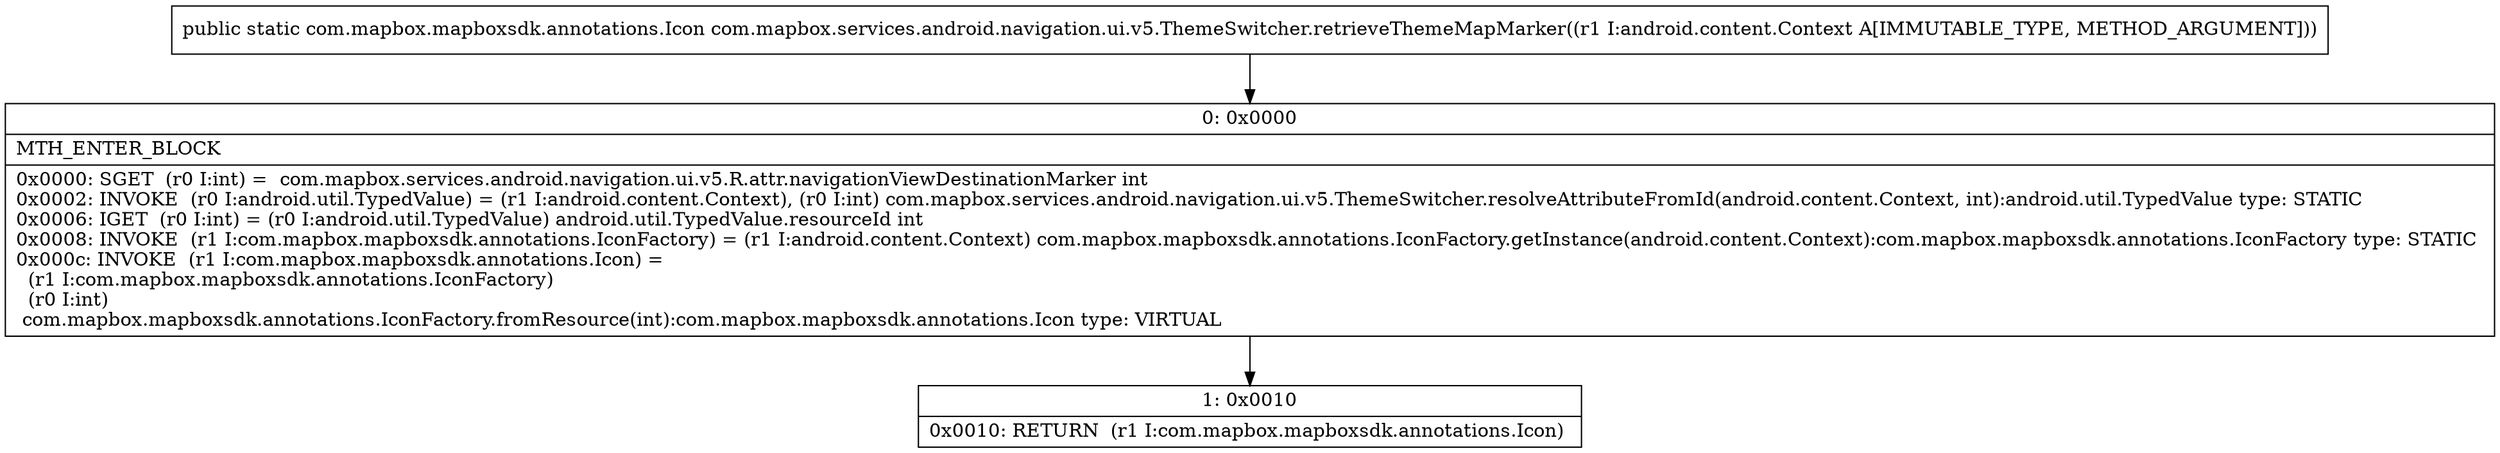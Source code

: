 digraph "CFG forcom.mapbox.services.android.navigation.ui.v5.ThemeSwitcher.retrieveThemeMapMarker(Landroid\/content\/Context;)Lcom\/mapbox\/mapboxsdk\/annotations\/Icon;" {
Node_0 [shape=record,label="{0\:\ 0x0000|MTH_ENTER_BLOCK\l|0x0000: SGET  (r0 I:int) =  com.mapbox.services.android.navigation.ui.v5.R.attr.navigationViewDestinationMarker int \l0x0002: INVOKE  (r0 I:android.util.TypedValue) = (r1 I:android.content.Context), (r0 I:int) com.mapbox.services.android.navigation.ui.v5.ThemeSwitcher.resolveAttributeFromId(android.content.Context, int):android.util.TypedValue type: STATIC \l0x0006: IGET  (r0 I:int) = (r0 I:android.util.TypedValue) android.util.TypedValue.resourceId int \l0x0008: INVOKE  (r1 I:com.mapbox.mapboxsdk.annotations.IconFactory) = (r1 I:android.content.Context) com.mapbox.mapboxsdk.annotations.IconFactory.getInstance(android.content.Context):com.mapbox.mapboxsdk.annotations.IconFactory type: STATIC \l0x000c: INVOKE  (r1 I:com.mapbox.mapboxsdk.annotations.Icon) = \l  (r1 I:com.mapbox.mapboxsdk.annotations.IconFactory)\l  (r0 I:int)\l com.mapbox.mapboxsdk.annotations.IconFactory.fromResource(int):com.mapbox.mapboxsdk.annotations.Icon type: VIRTUAL \l}"];
Node_1 [shape=record,label="{1\:\ 0x0010|0x0010: RETURN  (r1 I:com.mapbox.mapboxsdk.annotations.Icon) \l}"];
MethodNode[shape=record,label="{public static com.mapbox.mapboxsdk.annotations.Icon com.mapbox.services.android.navigation.ui.v5.ThemeSwitcher.retrieveThemeMapMarker((r1 I:android.content.Context A[IMMUTABLE_TYPE, METHOD_ARGUMENT])) }"];
MethodNode -> Node_0;
Node_0 -> Node_1;
}


